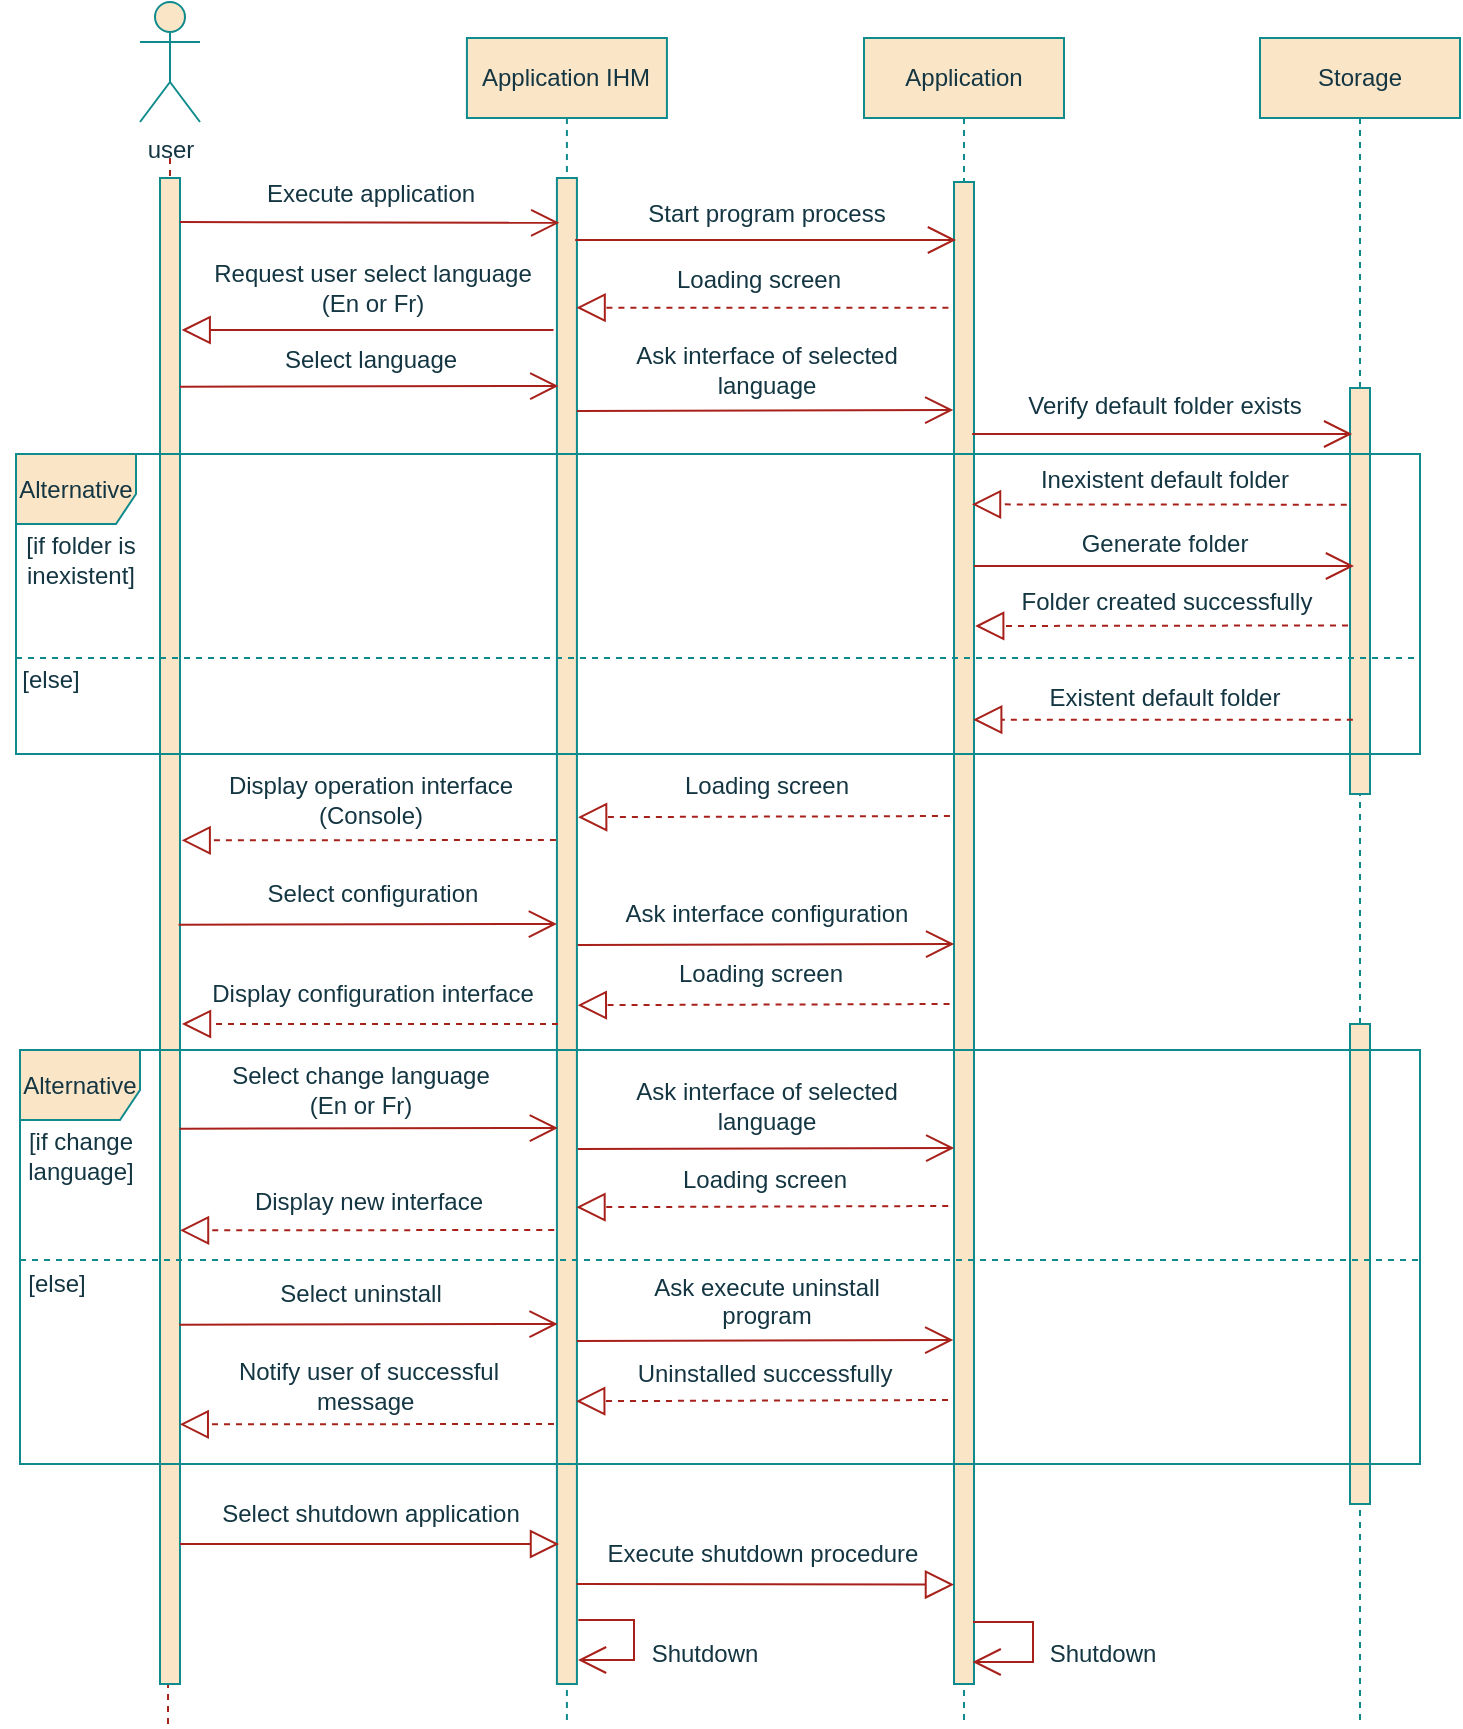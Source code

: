 <mxfile version="20.6.0" type="github">
  <diagram id="MyJDFgbNnC9lY3DK6d-x" name="Page-1">
    <mxGraphModel dx="636" dy="344" grid="1" gridSize="10" guides="1" tooltips="1" connect="1" arrows="1" fold="1" page="1" pageScale="1" pageWidth="413" pageHeight="291" background="#FFFFFF" math="0" shadow="0">
      <root>
        <mxCell id="0" />
        <mxCell id="1" parent="0" />
        <mxCell id="hzZ7OADZ9Wjstboydcab-135" value="" style="endArrow=none;dashed=1;html=1;rounded=0;labelBackgroundColor=#DAD2D8;strokeColor=#A8201A;fontColor=#143642;" parent="1" edge="1">
          <mxGeometry width="50" height="50" relative="1" as="geometry">
            <mxPoint x="114" y="920" as="sourcePoint" />
            <mxPoint x="115" y="137" as="targetPoint" />
          </mxGeometry>
        </mxCell>
        <mxCell id="hzZ7OADZ9Wjstboydcab-127" value="&lt;span style=&quot;&quot;&gt;Application IHM&lt;/span&gt;" style="shape=umlLifeline;perimeter=lifelinePerimeter;whiteSpace=wrap;html=1;container=0;collapsible=0;recursiveResize=0;outlineConnect=0;rounded=0;fillColor=#FAE5C7;strokeColor=#0F8B8D;fontColor=#143642;" parent="1" vertex="1">
          <mxGeometry x="263.46" y="77" width="100" height="843" as="geometry" />
        </mxCell>
        <mxCell id="hzZ7OADZ9Wjstboydcab-128" value="user" style="shape=umlActor;verticalLabelPosition=bottom;verticalAlign=top;html=1;rounded=0;fillColor=#FAE5C7;strokeColor=#0F8B8D;fontColor=#143642;" parent="1" vertex="1">
          <mxGeometry x="100" y="59" width="30" height="60" as="geometry" />
        </mxCell>
        <mxCell id="hzZ7OADZ9Wjstboydcab-129" value="&lt;span style=&quot;&quot;&gt;Application&lt;/span&gt;" style="shape=umlLifeline;perimeter=lifelinePerimeter;whiteSpace=wrap;html=1;container=0;collapsible=0;recursiveResize=0;outlineConnect=0;rounded=0;fillColor=#FAE5C7;strokeColor=#0F8B8D;fontColor=#143642;" parent="1" vertex="1">
          <mxGeometry x="462" y="77" width="100" height="843" as="geometry" />
        </mxCell>
        <mxCell id="hzZ7OADZ9Wjstboydcab-130" value="&lt;span style=&quot;&quot;&gt;Storage&lt;/span&gt;" style="shape=umlLifeline;perimeter=lifelinePerimeter;whiteSpace=wrap;html=1;container=0;collapsible=0;recursiveResize=0;outlineConnect=0;rounded=0;fillColor=#FAE5C7;strokeColor=#0F8B8D;fontColor=#143642;" parent="1" vertex="1">
          <mxGeometry x="660" y="77" width="100" height="843" as="geometry" />
        </mxCell>
        <mxCell id="hzZ7OADZ9Wjstboydcab-131" value="" style="html=1;points=[];perimeter=orthogonalPerimeter;rounded=0;glass=0;labelBackgroundColor=none;fillStyle=auto;fillColor=#FAE5C7;strokeColor=#0F8B8D;fontColor=#143642;" parent="1" vertex="1">
          <mxGeometry x="110" y="147" width="10" height="753" as="geometry" />
        </mxCell>
        <mxCell id="hzZ7OADZ9Wjstboydcab-132" value="" style="html=1;points=[];perimeter=orthogonalPerimeter;rounded=0;glass=0;labelBackgroundColor=none;fillStyle=auto;fillColor=#FAE5C7;strokeColor=#0F8B8D;fontColor=#143642;" parent="1" vertex="1">
          <mxGeometry x="308.46" y="147" width="10" height="753" as="geometry" />
        </mxCell>
        <mxCell id="hzZ7OADZ9Wjstboydcab-133" value="" style="html=1;points=[];perimeter=orthogonalPerimeter;rounded=0;glass=0;labelBackgroundColor=none;fillStyle=auto;fillColor=#FAE5C7;strokeColor=#0F8B8D;fontColor=#143642;" parent="1" vertex="1">
          <mxGeometry x="507" y="149" width="10" height="751" as="geometry" />
        </mxCell>
        <mxCell id="hzZ7OADZ9Wjstboydcab-175" value="Loading screen" style="text;html=1;align=center;verticalAlign=middle;resizable=0;points=[];autosize=1;strokeColor=none;fillColor=none;rounded=0;fontColor=#143642;" parent="1" vertex="1">
          <mxGeometry x="355.25" y="530" width="110" height="30" as="geometry" />
        </mxCell>
        <mxCell id="hzZ7OADZ9Wjstboydcab-176" value="" style="endArrow=block;dashed=1;endFill=0;endSize=12;html=1;rounded=0;exitX=-0.211;exitY=0.186;exitDx=0;exitDy=0;exitPerimeter=0;labelBackgroundColor=#DAD2D8;strokeColor=#A8201A;fontColor=#143642;" parent="1" edge="1">
          <mxGeometry width="160" relative="1" as="geometry">
            <mxPoint x="504.78" y="559.998" as="sourcePoint" />
            <mxPoint x="318.89" y="560.59" as="targetPoint" />
          </mxGeometry>
        </mxCell>
        <mxCell id="hzZ7OADZ9Wjstboydcab-177" value="Select configuration" style="text;html=1;align=center;verticalAlign=middle;resizable=0;points=[];autosize=1;strokeColor=none;fillColor=none;rounded=0;fontColor=#143642;" parent="1" vertex="1">
          <mxGeometry x="150.83" y="490" width="130" height="30" as="geometry" />
        </mxCell>
        <mxCell id="hzZ7OADZ9Wjstboydcab-178" value="" style="endArrow=open;endFill=1;endSize=12;html=1;rounded=0;entryX=0.071;entryY=0.165;entryDx=0;entryDy=0;entryPerimeter=0;labelBackgroundColor=#DAD2D8;strokeColor=#A8201A;fontColor=#143642;" parent="1" edge="1">
          <mxGeometry width="160" relative="1" as="geometry">
            <mxPoint x="119.29" y="520.38" as="sourcePoint" />
            <mxPoint x="308.46" y="520" as="targetPoint" />
          </mxGeometry>
        </mxCell>
        <mxCell id="hzZ7OADZ9Wjstboydcab-179" value="Display configuration&amp;nbsp;interface" style="text;html=1;align=center;verticalAlign=middle;resizable=0;points=[];autosize=1;strokeColor=none;fillColor=none;rounded=0;fontColor=#143642;" parent="1" vertex="1">
          <mxGeometry x="125.83" y="540" width="180" height="30" as="geometry" />
        </mxCell>
        <mxCell id="hzZ7OADZ9Wjstboydcab-180" value="" style="endArrow=block;dashed=1;endFill=0;endSize=12;html=1;rounded=0;labelBackgroundColor=#DAD2D8;strokeColor=#A8201A;fontColor=#143642;" parent="1" edge="1">
          <mxGeometry width="160" relative="1" as="geometry">
            <mxPoint x="309" y="570" as="sourcePoint" />
            <mxPoint x="120.987" y="570" as="targetPoint" />
          </mxGeometry>
        </mxCell>
        <mxCell id="hzZ7OADZ9Wjstboydcab-181" value="" style="endArrow=open;endFill=1;endSize=12;html=1;rounded=0;entryX=-0.083;entryY=0.173;entryDx=0;entryDy=0;entryPerimeter=0;labelBackgroundColor=#DAD2D8;strokeColor=#A8201A;fontColor=#143642;" parent="1" edge="1">
          <mxGeometry width="160" relative="1" as="geometry">
            <mxPoint x="318.91" y="530.56" as="sourcePoint" />
            <mxPoint x="507.08" y="530.004" as="targetPoint" />
          </mxGeometry>
        </mxCell>
        <mxCell id="hzZ7OADZ9Wjstboydcab-182" value="Ask interface configuration" style="text;html=1;align=center;verticalAlign=middle;resizable=0;points=[];autosize=1;strokeColor=none;fillColor=none;rounded=0;fontColor=#143642;" parent="1" vertex="1">
          <mxGeometry x="332.83" y="500" width="160" height="30" as="geometry" />
        </mxCell>
        <mxCell id="hzZ7OADZ9Wjstboydcab-183" value="" style="endArrow=block;endFill=0;endSize=12;html=1;rounded=0;entryX=-0.002;entryY=0.916;entryDx=0;entryDy=0;entryPerimeter=0;labelBackgroundColor=#DAD2D8;strokeColor=#A8201A;fontColor=#143642;" parent="1" edge="1">
          <mxGeometry width="160" relative="1" as="geometry">
            <mxPoint x="318.25" y="850.0" as="sourcePoint" />
            <mxPoint x="506.98" y="850.276" as="targetPoint" />
          </mxGeometry>
        </mxCell>
        <mxCell id="hzZ7OADZ9Wjstboydcab-184" value="" style="endArrow=block;endFill=0;endSize=12;html=1;rounded=0;labelBackgroundColor=#DAD2D8;strokeColor=#A8201A;fontColor=#143642;" parent="1" edge="1">
          <mxGeometry width="160" relative="1" as="geometry">
            <mxPoint x="120.0" y="830.0" as="sourcePoint" />
            <mxPoint x="309.5" y="830.0" as="targetPoint" />
          </mxGeometry>
        </mxCell>
        <mxCell id="hzZ7OADZ9Wjstboydcab-185" value="Execute shutdown procedure" style="text;html=1;align=center;verticalAlign=middle;resizable=0;points=[];autosize=1;strokeColor=none;fillColor=none;rounded=0;fontColor=#143642;" parent="1" vertex="1">
          <mxGeometry x="321.25" y="820" width="180" height="30" as="geometry" />
        </mxCell>
        <mxCell id="hzZ7OADZ9Wjstboydcab-186" value="Shutdown" style="text;html=1;align=center;verticalAlign=middle;resizable=0;points=[];autosize=1;strokeColor=none;fillColor=none;rounded=0;fontColor=#143642;" parent="1" vertex="1">
          <mxGeometry x="342.41" y="870" width="80" height="30" as="geometry" />
        </mxCell>
        <mxCell id="hzZ7OADZ9Wjstboydcab-187" value="" style="endArrow=open;endFill=1;endSize=12;html=1;rounded=0;labelBackgroundColor=#DAD2D8;strokeColor=#A8201A;fontColor=#143642;" parent="1" edge="1">
          <mxGeometry width="160" relative="1" as="geometry">
            <mxPoint x="516.5" y="869" as="sourcePoint" />
            <mxPoint x="516.31" y="889" as="targetPoint" />
            <Array as="points">
              <mxPoint x="546.5" y="869" />
              <mxPoint x="546.5" y="889" />
            </Array>
          </mxGeometry>
        </mxCell>
        <mxCell id="hzZ7OADZ9Wjstboydcab-188" value="Shutdown" style="text;html=1;align=center;verticalAlign=middle;resizable=0;points=[];autosize=1;strokeColor=none;fillColor=none;rounded=0;fontColor=#143642;" parent="1" vertex="1">
          <mxGeometry x="541.08" y="870" width="80" height="30" as="geometry" />
        </mxCell>
        <mxCell id="hzZ7OADZ9Wjstboydcab-189" value="Select shutdown application" style="text;html=1;align=center;verticalAlign=middle;resizable=0;points=[];autosize=1;strokeColor=none;fillColor=none;rounded=0;fontColor=#143642;" parent="1" vertex="1">
          <mxGeometry x="130" y="800" width="170" height="30" as="geometry" />
        </mxCell>
        <mxCell id="hzZ7OADZ9Wjstboydcab-190" value="" style="endArrow=open;endFill=1;endSize=12;html=1;rounded=0;labelBackgroundColor=#DAD2D8;strokeColor=#A8201A;fontColor=#143642;" parent="1" edge="1">
          <mxGeometry width="160" relative="1" as="geometry">
            <mxPoint x="319.17" y="868.0" as="sourcePoint" />
            <mxPoint x="319.003" y="888.0" as="targetPoint" />
            <Array as="points">
              <mxPoint x="347" y="868" />
              <mxPoint x="347" y="888" />
            </Array>
          </mxGeometry>
        </mxCell>
        <mxCell id="hzZ7OADZ9Wjstboydcab-191" value="" style="html=1;points=[];perimeter=orthogonalPerimeter;rounded=0;glass=0;labelBackgroundColor=none;fillStyle=auto;fillColor=#FAE5C7;strokeColor=#0F8B8D;fontColor=#143642;" parent="1" vertex="1">
          <mxGeometry x="705" y="570" width="10" height="240" as="geometry" />
        </mxCell>
        <mxCell id="hzZ7OADZ9Wjstboydcab-193" value="Alternative" style="shape=umlFrame;whiteSpace=wrap;html=1;width=60;height=35;fillColor=#FAE5C7;strokeColor=#0F8B8D;fontColor=#143642;rounded=0;" parent="1" vertex="1">
          <mxGeometry x="40" y="583" width="700" height="207" as="geometry" />
        </mxCell>
        <mxCell id="hzZ7OADZ9Wjstboydcab-194" value="" style="line;strokeWidth=1;fillColor=none;align=left;verticalAlign=middle;spacingTop=-1;spacingLeft=3;spacingRight=3;rotatable=0;labelPosition=right;points=[];portConstraint=eastwest;dashed=1;labelBackgroundColor=#DAD2D8;strokeColor=#0F8B8D;fontColor=#143642;rounded=0;" parent="1" vertex="1">
          <mxGeometry x="40" y="684" width="700" height="8" as="geometry" />
        </mxCell>
        <mxCell id="hzZ7OADZ9Wjstboydcab-198" value="Select change language&lt;br&gt;(En or Fr)" style="text;html=1;align=center;verticalAlign=middle;resizable=0;points=[];autosize=1;strokeColor=none;fillColor=none;rounded=0;fontColor=#143642;" parent="1" vertex="1">
          <mxGeometry x="135" y="583" width="150" height="40" as="geometry" />
        </mxCell>
        <mxCell id="hzZ7OADZ9Wjstboydcab-199" value="" style="endArrow=open;endFill=1;endSize=12;html=1;rounded=0;entryX=0.071;entryY=0.165;entryDx=0;entryDy=0;entryPerimeter=0;labelBackgroundColor=#DAD2D8;strokeColor=#A8201A;fontColor=#143642;" parent="1" edge="1">
          <mxGeometry width="160" relative="1" as="geometry">
            <mxPoint x="119.79" y="622.38" as="sourcePoint" />
            <mxPoint x="308.96" y="622" as="targetPoint" />
          </mxGeometry>
        </mxCell>
        <mxCell id="hzZ7OADZ9Wjstboydcab-202" value="" style="endArrow=open;endFill=1;endSize=12;html=1;rounded=0;entryX=-0.083;entryY=0.173;entryDx=0;entryDy=0;entryPerimeter=0;labelBackgroundColor=#DAD2D8;strokeColor=#A8201A;fontColor=#143642;" parent="1" edge="1">
          <mxGeometry width="160" relative="1" as="geometry">
            <mxPoint x="318.96" y="632.56" as="sourcePoint" />
            <mxPoint x="507.13" y="632.004" as="targetPoint" />
          </mxGeometry>
        </mxCell>
        <mxCell id="hzZ7OADZ9Wjstboydcab-242" value="[if change&lt;br&gt;language]" style="text;html=1;align=center;verticalAlign=middle;resizable=0;points=[];autosize=1;strokeColor=none;fillColor=none;fontColor=#143642;rounded=0;" parent="1" vertex="1">
          <mxGeometry x="30" y="616" width="80" height="40" as="geometry" />
        </mxCell>
        <mxCell id="hzZ7OADZ9Wjstboydcab-243" value="[else]" style="text;html=1;align=center;verticalAlign=middle;resizable=0;points=[];autosize=1;strokeColor=none;fillColor=none;fontColor=#143642;rounded=0;" parent="1" vertex="1">
          <mxGeometry x="33" y="684.5" width="50" height="30" as="geometry" />
        </mxCell>
        <mxCell id="hzZ7OADZ9Wjstboydcab-249" value="Ask interface of selected &lt;br&gt;language" style="text;html=1;align=center;verticalAlign=middle;resizable=0;points=[];autosize=1;strokeColor=none;fillColor=none;rounded=0;fontColor=#143642;" parent="1" vertex="1">
          <mxGeometry x="337.83" y="591" width="150" height="40" as="geometry" />
        </mxCell>
        <mxCell id="hzZ7OADZ9Wjstboydcab-250" value="" style="endArrow=block;dashed=1;endFill=0;endSize=12;html=1;rounded=0;exitX=-0.125;exitY=0.144;exitDx=0;exitDy=0;exitPerimeter=0;labelBackgroundColor=#DAD2D8;strokeColor=#A8201A;fontColor=#143642;" parent="1" edge="1">
          <mxGeometry width="160" relative="1" as="geometry">
            <mxPoint x="307.12" y="673.002" as="sourcePoint" />
            <mxPoint x="119.997" y="673.17" as="targetPoint" />
          </mxGeometry>
        </mxCell>
        <mxCell id="hzZ7OADZ9Wjstboydcab-251" value="Display new interface" style="text;html=1;align=center;verticalAlign=middle;resizable=0;points=[];autosize=1;strokeColor=none;fillColor=none;rounded=0;fontColor=#143642;" parent="1" vertex="1">
          <mxGeometry x="144.17" y="644" width="140" height="30" as="geometry" />
        </mxCell>
        <mxCell id="hzZ7OADZ9Wjstboydcab-252" value="Loading screen" style="text;html=1;align=center;verticalAlign=middle;resizable=0;points=[];autosize=1;strokeColor=none;fillColor=none;rounded=0;fontColor=#143642;" parent="1" vertex="1">
          <mxGeometry x="357" y="633" width="110" height="30" as="geometry" />
        </mxCell>
        <mxCell id="hzZ7OADZ9Wjstboydcab-253" value="" style="endArrow=block;dashed=1;endFill=0;endSize=12;html=1;rounded=0;exitX=-0.211;exitY=0.186;exitDx=0;exitDy=0;exitPerimeter=0;labelBackgroundColor=#DAD2D8;strokeColor=#A8201A;fontColor=#143642;" parent="1" edge="1">
          <mxGeometry width="160" relative="1" as="geometry">
            <mxPoint x="504.12" y="660.998" as="sourcePoint" />
            <mxPoint x="318.23" y="661.59" as="targetPoint" />
          </mxGeometry>
        </mxCell>
        <mxCell id="Kjhd1fvxAveM9Puro8ov-1" value="" style="html=1;points=[];perimeter=orthogonalPerimeter;rounded=0;glass=0;labelBackgroundColor=none;fillStyle=auto;fillColor=#FAE5C7;strokeColor=#0F8B8D;fontColor=#143642;" parent="1" vertex="1">
          <mxGeometry x="705" y="252" width="10" height="203" as="geometry" />
        </mxCell>
        <mxCell id="Kjhd1fvxAveM9Puro8ov-2" value="" style="endArrow=block;dashed=1;endFill=0;endSize=12;html=1;rounded=0;exitX=-0.161;exitY=0.058;exitDx=0;exitDy=0;exitPerimeter=0;labelBackgroundColor=#DAD2D8;strokeColor=#A8201A;fontColor=#143642;" parent="1" edge="1">
          <mxGeometry width="160" relative="1" as="geometry">
            <mxPoint x="703.39" y="310.35" as="sourcePoint" />
            <mxPoint x="516.0" y="310.17" as="targetPoint" />
          </mxGeometry>
        </mxCell>
        <mxCell id="Kjhd1fvxAveM9Puro8ov-3" value="" style="endArrow=block;dashed=1;endFill=0;endSize=12;html=1;rounded=0;labelBackgroundColor=#DAD2D8;strokeColor=#A8201A;fontColor=#143642;" parent="1" edge="1">
          <mxGeometry width="160" relative="1" as="geometry">
            <mxPoint x="504.21" y="211.82" as="sourcePoint" />
            <mxPoint x="318.29" y="211.82" as="targetPoint" />
          </mxGeometry>
        </mxCell>
        <mxCell id="Kjhd1fvxAveM9Puro8ov-4" value="" style="endArrow=open;endFill=1;endSize=12;html=1;rounded=0;targetPerimeterSpacing=-4;sourcePerimeterSpacing=3;labelBackgroundColor=#DAD2D8;strokeColor=#A8201A;fontColor=#143642;" parent="1" edge="1">
          <mxGeometry width="160" relative="1" as="geometry">
            <mxPoint x="517" y="341.0" as="sourcePoint" />
            <mxPoint x="707" y="341.0" as="targetPoint" />
          </mxGeometry>
        </mxCell>
        <mxCell id="Kjhd1fvxAveM9Puro8ov-5" value="" style="endArrow=block;dashed=1;endFill=0;endSize=12;html=1;rounded=0;targetPerimeterSpacing=-4;sourcePerimeterSpacing=3;labelBackgroundColor=#DAD2D8;strokeColor=#A8201A;fontColor=#143642;" parent="1" edge="1">
          <mxGeometry width="160" relative="1" as="geometry">
            <mxPoint x="706.42" y="417.83" as="sourcePoint" />
            <mxPoint x="516.587" y="417.83" as="targetPoint" />
          </mxGeometry>
        </mxCell>
        <mxCell id="Kjhd1fvxAveM9Puro8ov-6" value="" style="endArrow=open;endFill=1;endSize=12;html=1;rounded=0;entryX=0.118;entryY=0.021;entryDx=0;entryDy=0;entryPerimeter=0;labelBackgroundColor=#DAD2D8;strokeColor=#A8201A;fontColor=#143642;" parent="1" edge="1">
          <mxGeometry width="160" relative="1" as="geometry">
            <mxPoint x="120" y="169.0" as="sourcePoint" />
            <mxPoint x="309.64" y="169.423" as="targetPoint" />
          </mxGeometry>
        </mxCell>
        <mxCell id="Kjhd1fvxAveM9Puro8ov-7" value="Start program process" style="text;html=1;align=center;verticalAlign=middle;resizable=0;points=[];autosize=1;strokeColor=none;fillColor=none;rounded=0;fontColor=#143642;" parent="1" vertex="1">
          <mxGeometry x="343" y="150" width="140" height="30" as="geometry" />
        </mxCell>
        <mxCell id="Kjhd1fvxAveM9Puro8ov-8" value="" style="endArrow=open;endFill=1;endSize=12;html=1;rounded=0;exitX=0.913;exitY=0.022;exitDx=0;exitDy=0;exitPerimeter=0;labelBackgroundColor=#DAD2D8;strokeColor=#A8201A;fontColor=#143642;" parent="1" edge="1">
          <mxGeometry width="160" relative="1" as="geometry">
            <mxPoint x="317.59" y="178.016" as="sourcePoint" />
            <mxPoint x="508" y="178.0" as="targetPoint" />
          </mxGeometry>
        </mxCell>
        <mxCell id="Kjhd1fvxAveM9Puro8ov-9" value="" style="endArrow=block;dashed=1;endFill=0;endSize=12;html=1;rounded=0;exitX=-0.125;exitY=0.144;exitDx=0;exitDy=0;exitPerimeter=0;labelBackgroundColor=#DAD2D8;strokeColor=#A8201A;fontColor=#143642;" parent="1" edge="1">
          <mxGeometry width="160" relative="1" as="geometry">
            <mxPoint x="307.95" y="478.002" as="sourcePoint" />
            <mxPoint x="120.827" y="478.17" as="targetPoint" />
          </mxGeometry>
        </mxCell>
        <mxCell id="Kjhd1fvxAveM9Puro8ov-10" value="Verify default folder exists" style="text;html=1;align=center;verticalAlign=middle;resizable=0;points=[];autosize=1;strokeColor=none;fillColor=none;rounded=0;fontColor=#143642;" parent="1" vertex="1">
          <mxGeometry x="531.5" y="246" width="160" height="30" as="geometry" />
        </mxCell>
        <mxCell id="Kjhd1fvxAveM9Puro8ov-11" value="Alternative" style="shape=umlFrame;whiteSpace=wrap;html=1;width=60;height=35;fillColor=#FAE5C7;strokeColor=#0F8B8D;fontColor=#143642;rounded=0;" parent="1" vertex="1">
          <mxGeometry x="38" y="285" width="702" height="150" as="geometry" />
        </mxCell>
        <mxCell id="Kjhd1fvxAveM9Puro8ov-12" value="Loading screen" style="text;html=1;align=center;verticalAlign=middle;resizable=0;points=[];autosize=1;strokeColor=none;fillColor=none;rounded=0;fontColor=#143642;" parent="1" vertex="1">
          <mxGeometry x="354.0" y="183" width="110" height="30" as="geometry" />
        </mxCell>
        <mxCell id="Kjhd1fvxAveM9Puro8ov-13" value="[if folder is &lt;br&gt;inexistent]" style="text;html=1;align=center;verticalAlign=middle;resizable=0;points=[];autosize=1;strokeColor=none;fillColor=none;fontColor=#143642;rounded=0;" parent="1" vertex="1">
          <mxGeometry x="30" y="318" width="80" height="40" as="geometry" />
        </mxCell>
        <mxCell id="Kjhd1fvxAveM9Puro8ov-14" value="[else]" style="text;html=1;align=center;verticalAlign=middle;resizable=0;points=[];autosize=1;strokeColor=none;fillColor=none;fontColor=#143642;rounded=0;" parent="1" vertex="1">
          <mxGeometry x="30" y="383" width="50" height="30" as="geometry" />
        </mxCell>
        <mxCell id="Kjhd1fvxAveM9Puro8ov-15" value="Inexistent default folder" style="text;html=1;align=center;verticalAlign=middle;resizable=0;points=[];autosize=1;strokeColor=none;fillColor=none;rounded=0;fontColor=#143642;" parent="1" vertex="1">
          <mxGeometry x="537.0" y="283.17" width="150" height="30" as="geometry" />
        </mxCell>
        <mxCell id="Kjhd1fvxAveM9Puro8ov-16" value="" style="line;strokeWidth=1;fillColor=none;align=left;verticalAlign=middle;spacingTop=-1;spacingLeft=3;spacingRight=3;rotatable=0;labelPosition=right;points=[];portConstraint=eastwest;dashed=1;labelBackgroundColor=#DAD2D8;strokeColor=#0F8B8D;fontColor=#143642;rounded=0;" parent="1" vertex="1">
          <mxGeometry x="38" y="383" width="700" height="8" as="geometry" />
        </mxCell>
        <mxCell id="Kjhd1fvxAveM9Puro8ov-17" value="Generate folder" style="text;html=1;align=center;verticalAlign=middle;resizable=0;points=[];autosize=1;strokeColor=none;fillColor=none;rounded=0;fontColor=#143642;" parent="1" vertex="1">
          <mxGeometry x="557.42" y="315" width="110" height="30" as="geometry" />
        </mxCell>
        <mxCell id="Kjhd1fvxAveM9Puro8ov-18" value="Existent default folder" style="text;html=1;align=center;verticalAlign=middle;resizable=0;points=[];autosize=1;strokeColor=none;fillColor=none;rounded=0;fontColor=#143642;" parent="1" vertex="1">
          <mxGeometry x="541.5" y="392" width="140" height="30" as="geometry" />
        </mxCell>
        <mxCell id="Kjhd1fvxAveM9Puro8ov-19" value="Display operation interface&lt;br&gt;(Console)" style="text;html=1;align=center;verticalAlign=middle;resizable=0;points=[];autosize=1;strokeColor=none;fillColor=none;rounded=0;fontColor=#143642;" parent="1" vertex="1">
          <mxGeometry x="130" y="438" width="170" height="40" as="geometry" />
        </mxCell>
        <mxCell id="Kjhd1fvxAveM9Puro8ov-20" value="" style="endArrow=open;endFill=1;endSize=12;html=1;rounded=0;targetPerimeterSpacing=-4;sourcePerimeterSpacing=3;labelBackgroundColor=#DAD2D8;strokeColor=#A8201A;fontColor=#143642;" parent="1" edge="1">
          <mxGeometry width="160" relative="1" as="geometry">
            <mxPoint x="516.08" y="275.0" as="sourcePoint" />
            <mxPoint x="706.08" y="275.0" as="targetPoint" />
          </mxGeometry>
        </mxCell>
        <mxCell id="Kjhd1fvxAveM9Puro8ov-21" value="" style="endArrow=block;dashed=1;endFill=0;endSize=12;html=1;rounded=0;targetPerimeterSpacing=-4;sourcePerimeterSpacing=3;exitX=-0.099;exitY=0.603;exitDx=0;exitDy=0;exitPerimeter=0;labelBackgroundColor=#DAD2D8;strokeColor=#A8201A;fontColor=#143642;" parent="1" edge="1">
          <mxGeometry width="160" relative="1" as="geometry">
            <mxPoint x="704.01" y="370.72" as="sourcePoint" />
            <mxPoint x="517.587" y="371.0" as="targetPoint" />
          </mxGeometry>
        </mxCell>
        <mxCell id="Kjhd1fvxAveM9Puro8ov-22" value="Folder created successfully" style="text;html=1;align=center;verticalAlign=middle;resizable=0;points=[];autosize=1;strokeColor=none;fillColor=none;rounded=0;fontColor=#143642;" parent="1" vertex="1">
          <mxGeometry x="527.5" y="344.0" width="170" height="30" as="geometry" />
        </mxCell>
        <mxCell id="Kjhd1fvxAveM9Puro8ov-23" value="Request user select language&lt;br&gt;(En or Fr)" style="text;html=1;align=center;verticalAlign=middle;resizable=0;points=[];autosize=1;strokeColor=none;fillColor=none;rounded=0;fontColor=#143642;" parent="1" vertex="1">
          <mxGeometry x="125.83" y="182" width="180" height="40" as="geometry" />
        </mxCell>
        <mxCell id="Kjhd1fvxAveM9Puro8ov-24" value="" style="endArrow=block;endFill=0;endSize=12;html=1;rounded=0;labelBackgroundColor=#DAD2D8;strokeColor=#A8201A;fontColor=#143642;" parent="1" edge="1">
          <mxGeometry width="160" relative="1" as="geometry">
            <mxPoint x="306.75" y="223.0" as="sourcePoint" />
            <mxPoint x="120.83" y="223.0" as="targetPoint" />
          </mxGeometry>
        </mxCell>
        <mxCell id="Kjhd1fvxAveM9Puro8ov-25" value="Select language" style="text;html=1;align=center;verticalAlign=middle;resizable=0;points=[];autosize=1;strokeColor=none;fillColor=none;rounded=0;fontColor=#143642;" parent="1" vertex="1">
          <mxGeometry x="160" y="223" width="110" height="30" as="geometry" />
        </mxCell>
        <mxCell id="Kjhd1fvxAveM9Puro8ov-26" value="" style="endArrow=open;endFill=1;endSize=12;html=1;rounded=0;entryX=0.071;entryY=0.165;entryDx=0;entryDy=0;entryPerimeter=0;labelBackgroundColor=#DAD2D8;strokeColor=#A8201A;fontColor=#143642;" parent="1" edge="1">
          <mxGeometry width="160" relative="1" as="geometry">
            <mxPoint x="120" y="251.38" as="sourcePoint" />
            <mxPoint x="309.17" y="251.0" as="targetPoint" />
          </mxGeometry>
        </mxCell>
        <mxCell id="Kjhd1fvxAveM9Puro8ov-27" value="Loading screen" style="text;html=1;align=center;verticalAlign=middle;resizable=0;points=[];autosize=1;strokeColor=none;fillColor=none;rounded=0;fontColor=#143642;" parent="1" vertex="1">
          <mxGeometry x="357.83" y="436" width="110" height="30" as="geometry" />
        </mxCell>
        <mxCell id="Kjhd1fvxAveM9Puro8ov-28" value="" style="endArrow=block;dashed=1;endFill=0;endSize=12;html=1;rounded=0;exitX=-0.211;exitY=0.186;exitDx=0;exitDy=0;exitPerimeter=0;labelBackgroundColor=#DAD2D8;strokeColor=#A8201A;fontColor=#143642;" parent="1" edge="1">
          <mxGeometry width="160" relative="1" as="geometry">
            <mxPoint x="504.95" y="465.998" as="sourcePoint" />
            <mxPoint x="319.06" y="466.59" as="targetPoint" />
          </mxGeometry>
        </mxCell>
        <mxCell id="Kjhd1fvxAveM9Puro8ov-29" value="" style="endArrow=open;endFill=1;endSize=12;html=1;rounded=0;entryX=-0.083;entryY=0.173;entryDx=0;entryDy=0;entryPerimeter=0;labelBackgroundColor=#DAD2D8;strokeColor=#A8201A;fontColor=#143642;" parent="1" edge="1">
          <mxGeometry width="160" relative="1" as="geometry">
            <mxPoint x="318.46" y="263.56" as="sourcePoint" />
            <mxPoint x="506.63" y="263.004" as="targetPoint" />
          </mxGeometry>
        </mxCell>
        <mxCell id="Kjhd1fvxAveM9Puro8ov-30" value="Ask interface of selected &lt;br&gt;language" style="text;html=1;align=center;verticalAlign=middle;resizable=0;points=[];autosize=1;strokeColor=none;fillColor=none;rounded=0;fontColor=#143642;" parent="1" vertex="1">
          <mxGeometry x="337.83" y="223" width="150" height="40" as="geometry" />
        </mxCell>
        <mxCell id="Kjhd1fvxAveM9Puro8ov-31" value="Execute application" style="text;html=1;align=center;verticalAlign=middle;resizable=0;points=[];autosize=1;strokeColor=none;fillColor=none;rounded=0;fontColor=#143642;" parent="1" vertex="1">
          <mxGeometry x="150" y="140" width="130" height="30" as="geometry" />
        </mxCell>
        <mxCell id="hqVGJ66W8J-zlILNhwa7-2" value="Select uninstall" style="text;html=1;align=center;verticalAlign=middle;resizable=0;points=[];autosize=1;strokeColor=none;fillColor=none;rounded=0;fontColor=#143642;" vertex="1" parent="1">
          <mxGeometry x="159.87" y="690" width="100" height="30" as="geometry" />
        </mxCell>
        <mxCell id="hqVGJ66W8J-zlILNhwa7-3" value="" style="endArrow=open;endFill=1;endSize=12;html=1;rounded=0;entryX=0.071;entryY=0.165;entryDx=0;entryDy=0;entryPerimeter=0;labelBackgroundColor=#DAD2D8;strokeColor=#A8201A;fontColor=#143642;" edge="1" parent="1">
          <mxGeometry width="160" relative="1" as="geometry">
            <mxPoint x="119.66" y="720.38" as="sourcePoint" />
            <mxPoint x="308.83" y="720" as="targetPoint" />
          </mxGeometry>
        </mxCell>
        <mxCell id="hqVGJ66W8J-zlILNhwa7-4" value="" style="endArrow=open;endFill=1;endSize=12;html=1;rounded=0;entryX=-0.083;entryY=0.173;entryDx=0;entryDy=0;entryPerimeter=0;labelBackgroundColor=#DAD2D8;strokeColor=#A8201A;fontColor=#143642;" edge="1" parent="1">
          <mxGeometry width="160" relative="1" as="geometry">
            <mxPoint x="318.46" y="728.56" as="sourcePoint" />
            <mxPoint x="506.63" y="728.004" as="targetPoint" />
          </mxGeometry>
        </mxCell>
        <mxCell id="hqVGJ66W8J-zlILNhwa7-5" value="Ask execute uninstall &lt;br&gt;program&lt;br&gt;&amp;nbsp;" style="text;html=1;align=center;verticalAlign=middle;resizable=0;points=[];autosize=1;strokeColor=none;fillColor=none;rounded=0;fontColor=#143642;" vertex="1" parent="1">
          <mxGeometry x="342.83" y="686" width="140" height="60" as="geometry" />
        </mxCell>
        <mxCell id="hqVGJ66W8J-zlILNhwa7-6" value="" style="endArrow=block;dashed=1;endFill=0;endSize=12;html=1;rounded=0;exitX=-0.125;exitY=0.144;exitDx=0;exitDy=0;exitPerimeter=0;labelBackgroundColor=#DAD2D8;strokeColor=#A8201A;fontColor=#143642;" edge="1" parent="1">
          <mxGeometry width="160" relative="1" as="geometry">
            <mxPoint x="306.99" y="770.002" as="sourcePoint" />
            <mxPoint x="119.867" y="770.17" as="targetPoint" />
          </mxGeometry>
        </mxCell>
        <mxCell id="hqVGJ66W8J-zlILNhwa7-7" value="Notify user of successful &lt;br&gt;message&amp;nbsp;" style="text;html=1;align=center;verticalAlign=middle;resizable=0;points=[];autosize=1;strokeColor=none;fillColor=none;rounded=0;fontColor=#143642;" vertex="1" parent="1">
          <mxGeometry x="139.04" y="731" width="150" height="40" as="geometry" />
        </mxCell>
        <mxCell id="hqVGJ66W8J-zlILNhwa7-8" value="Uninstalled successfully" style="text;html=1;align=center;verticalAlign=middle;resizable=0;points=[];autosize=1;strokeColor=none;fillColor=none;rounded=0;fontColor=#143642;" vertex="1" parent="1">
          <mxGeometry x="336.87" y="730" width="150" height="30" as="geometry" />
        </mxCell>
        <mxCell id="hqVGJ66W8J-zlILNhwa7-9" value="" style="endArrow=block;dashed=1;endFill=0;endSize=12;html=1;rounded=0;exitX=-0.211;exitY=0.186;exitDx=0;exitDy=0;exitPerimeter=0;labelBackgroundColor=#DAD2D8;strokeColor=#A8201A;fontColor=#143642;" edge="1" parent="1">
          <mxGeometry width="160" relative="1" as="geometry">
            <mxPoint x="503.99" y="757.998" as="sourcePoint" />
            <mxPoint x="318.1" y="758.59" as="targetPoint" />
          </mxGeometry>
        </mxCell>
      </root>
    </mxGraphModel>
  </diagram>
</mxfile>
